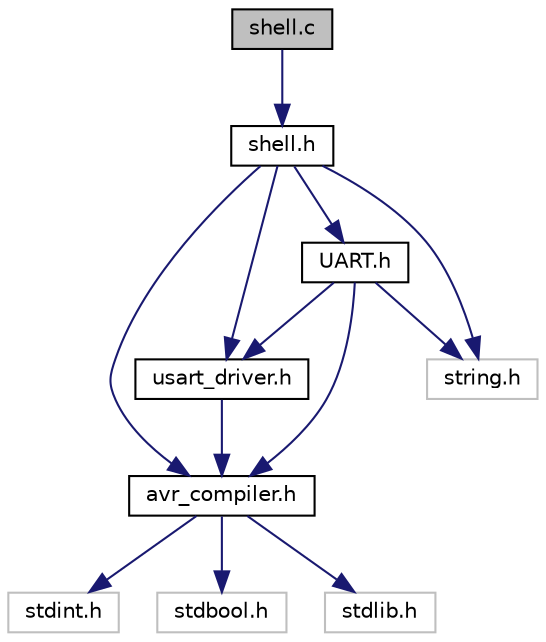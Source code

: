 digraph "shell.c"
{
  edge [fontname="Helvetica",fontsize="10",labelfontname="Helvetica",labelfontsize="10"];
  node [fontname="Helvetica",fontsize="10",shape=record];
  Node0 [label="shell.c",height=0.2,width=0.4,color="black", fillcolor="grey75", style="filled", fontcolor="black"];
  Node0 -> Node1 [color="midnightblue",fontsize="10",style="solid",fontname="Helvetica"];
  Node1 [label="shell.h",height=0.2,width=0.4,color="black", fillcolor="white", style="filled",URL="$shell_8h.html",tooltip="Corresponding header-File. "];
  Node1 -> Node2 [color="midnightblue",fontsize="10",style="solid",fontname="Helvetica"];
  Node2 [label="usart_driver.h",height=0.2,width=0.4,color="black", fillcolor="white", style="filled",URL="$usart__driver_8h.html",tooltip="XMEGA USART driver header file. "];
  Node2 -> Node3 [color="midnightblue",fontsize="10",style="solid",fontname="Helvetica"];
  Node3 [label="avr_compiler.h",height=0.2,width=0.4,color="black", fillcolor="white", style="filled",URL="$avr__compiler_8h.html",tooltip="This file implements some macros that makes the IAR C-compiler and avr-gcc work with the same code ba..."];
  Node3 -> Node4 [color="midnightblue",fontsize="10",style="solid",fontname="Helvetica"];
  Node4 [label="stdint.h",height=0.2,width=0.4,color="grey75", fillcolor="white", style="filled"];
  Node3 -> Node5 [color="midnightblue",fontsize="10",style="solid",fontname="Helvetica"];
  Node5 [label="stdbool.h",height=0.2,width=0.4,color="grey75", fillcolor="white", style="filled"];
  Node3 -> Node6 [color="midnightblue",fontsize="10",style="solid",fontname="Helvetica"];
  Node6 [label="stdlib.h",height=0.2,width=0.4,color="grey75", fillcolor="white", style="filled"];
  Node1 -> Node3 [color="midnightblue",fontsize="10",style="solid",fontname="Helvetica"];
  Node1 -> Node7 [color="midnightblue",fontsize="10",style="solid",fontname="Helvetica"];
  Node7 [label="UART.h",height=0.2,width=0.4,color="black", fillcolor="white", style="filled",URL="$_u_a_r_t_8h.html",tooltip="This File contains the Macros and so to use the Interrupt driven USART Driver provided by Atmel..."];
  Node7 -> Node2 [color="midnightblue",fontsize="10",style="solid",fontname="Helvetica"];
  Node7 -> Node3 [color="midnightblue",fontsize="10",style="solid",fontname="Helvetica"];
  Node7 -> Node8 [color="midnightblue",fontsize="10",style="solid",fontname="Helvetica"];
  Node8 [label="string.h",height=0.2,width=0.4,color="grey75", fillcolor="white", style="filled"];
  Node1 -> Node8 [color="midnightblue",fontsize="10",style="solid",fontname="Helvetica"];
}
